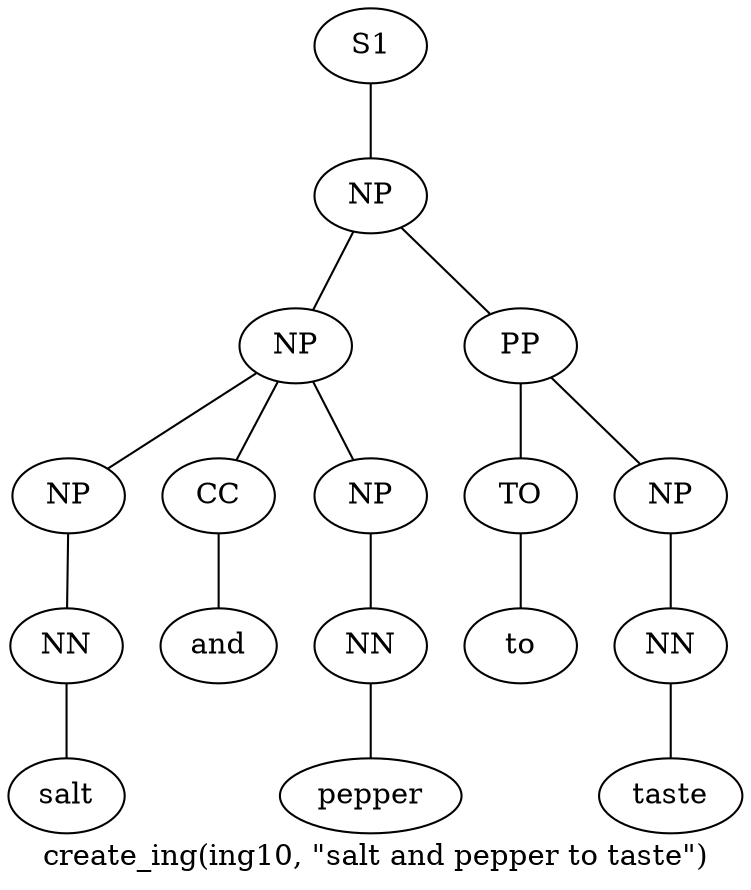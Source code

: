 graph SyntaxGraph {
	label = "create_ing(ing10, \"salt and pepper to taste\")";
	Node0 [label="S1"];
	Node1 [label="NP"];
	Node2 [label="NP"];
	Node3 [label="NP"];
	Node4 [label="NN"];
	Node5 [label="salt"];
	Node6 [label="CC"];
	Node7 [label="and"];
	Node8 [label="NP"];
	Node9 [label="NN"];
	Node10 [label="pepper"];
	Node11 [label="PP"];
	Node12 [label="TO"];
	Node13 [label="to"];
	Node14 [label="NP"];
	Node15 [label="NN"];
	Node16 [label="taste"];

	Node0 -- Node1;
	Node1 -- Node2;
	Node1 -- Node11;
	Node2 -- Node3;
	Node2 -- Node6;
	Node2 -- Node8;
	Node3 -- Node4;
	Node4 -- Node5;
	Node6 -- Node7;
	Node8 -- Node9;
	Node9 -- Node10;
	Node11 -- Node12;
	Node11 -- Node14;
	Node12 -- Node13;
	Node14 -- Node15;
	Node15 -- Node16;
}